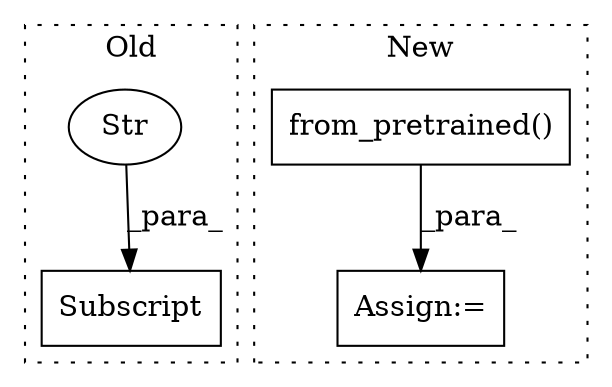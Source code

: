 digraph G {
subgraph cluster0 {
1 [label="Subscript" a="63" s="6284,0" l="16,0" shape="box"];
3 [label="Str" a="66" s="6289" l="10" shape="ellipse"];
label = "Old";
style="dotted";
}
subgraph cluster1 {
2 [label="from_pretrained()" a="75" s="8379,8423" l="26,1" shape="box"];
4 [label="Assign:=" a="68" s="8454" l="3" shape="box"];
label = "New";
style="dotted";
}
2 -> 4 [label="_para_"];
3 -> 1 [label="_para_"];
}